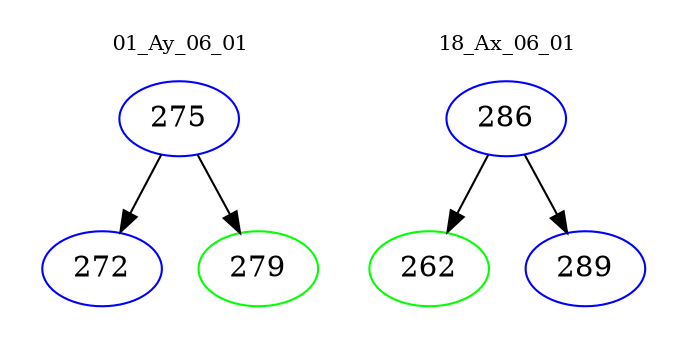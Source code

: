 digraph{
subgraph cluster_0 {
color = white
label = "01_Ay_06_01";
fontsize=10;
T0_275 [label="275", color="blue"]
T0_275 -> T0_272 [color="black"]
T0_272 [label="272", color="blue"]
T0_275 -> T0_279 [color="black"]
T0_279 [label="279", color="green"]
}
subgraph cluster_1 {
color = white
label = "18_Ax_06_01";
fontsize=10;
T1_286 [label="286", color="blue"]
T1_286 -> T1_262 [color="black"]
T1_262 [label="262", color="green"]
T1_286 -> T1_289 [color="black"]
T1_289 [label="289", color="blue"]
}
}
